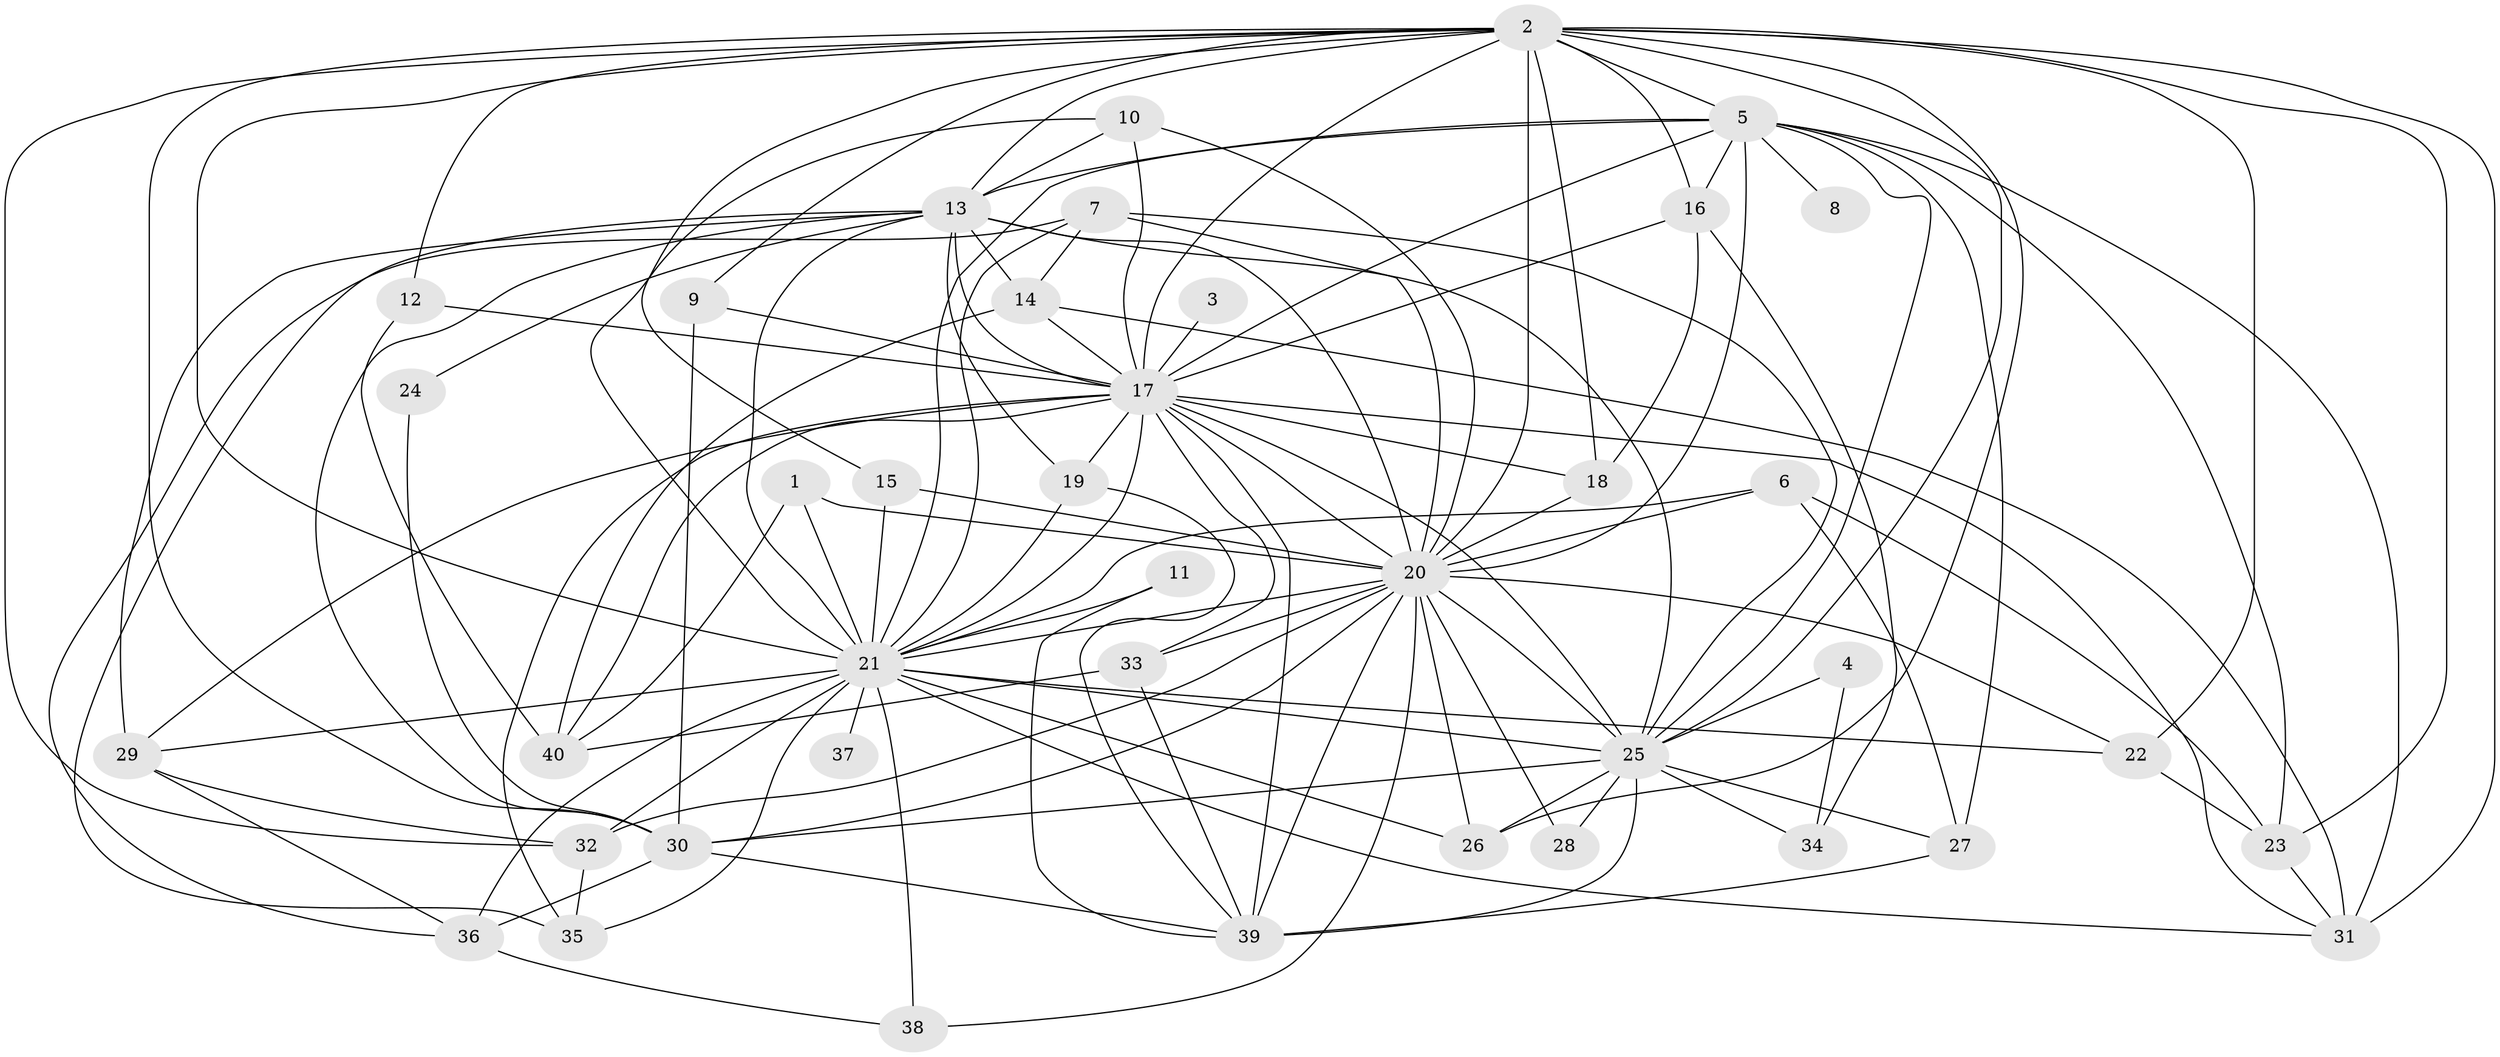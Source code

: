 // original degree distribution, {16: 0.015151515151515152, 24: 0.007575757575757576, 30: 0.015151515151515152, 18: 0.015151515151515152, 20: 0.007575757575757576, 28: 0.007575757575757576, 37: 0.007575757575757576, 4: 0.12121212121212122, 3: 0.19696969696969696, 5: 0.03787878787878788, 2: 0.5303030303030303, 7: 0.015151515151515152, 8: 0.007575757575757576, 6: 0.015151515151515152}
// Generated by graph-tools (version 1.1) at 2025/36/03/04/25 23:36:26]
// undirected, 40 vertices, 122 edges
graph export_dot {
  node [color=gray90,style=filled];
  1;
  2;
  3;
  4;
  5;
  6;
  7;
  8;
  9;
  10;
  11;
  12;
  13;
  14;
  15;
  16;
  17;
  18;
  19;
  20;
  21;
  22;
  23;
  24;
  25;
  26;
  27;
  28;
  29;
  30;
  31;
  32;
  33;
  34;
  35;
  36;
  37;
  38;
  39;
  40;
  1 -- 20 [weight=2.0];
  1 -- 21 [weight=1.0];
  1 -- 40 [weight=1.0];
  2 -- 5 [weight=3.0];
  2 -- 9 [weight=1.0];
  2 -- 12 [weight=1.0];
  2 -- 13 [weight=6.0];
  2 -- 15 [weight=2.0];
  2 -- 16 [weight=3.0];
  2 -- 17 [weight=2.0];
  2 -- 18 [weight=1.0];
  2 -- 20 [weight=6.0];
  2 -- 21 [weight=4.0];
  2 -- 22 [weight=2.0];
  2 -- 23 [weight=1.0];
  2 -- 25 [weight=2.0];
  2 -- 26 [weight=2.0];
  2 -- 30 [weight=2.0];
  2 -- 31 [weight=2.0];
  2 -- 32 [weight=1.0];
  3 -- 17 [weight=1.0];
  4 -- 25 [weight=1.0];
  4 -- 34 [weight=1.0];
  5 -- 8 [weight=1.0];
  5 -- 13 [weight=3.0];
  5 -- 16 [weight=1.0];
  5 -- 17 [weight=1.0];
  5 -- 20 [weight=2.0];
  5 -- 21 [weight=1.0];
  5 -- 23 [weight=1.0];
  5 -- 25 [weight=2.0];
  5 -- 27 [weight=1.0];
  5 -- 31 [weight=1.0];
  6 -- 20 [weight=2.0];
  6 -- 21 [weight=1.0];
  6 -- 23 [weight=1.0];
  6 -- 27 [weight=1.0];
  7 -- 14 [weight=1.0];
  7 -- 20 [weight=1.0];
  7 -- 21 [weight=1.0];
  7 -- 25 [weight=2.0];
  7 -- 36 [weight=1.0];
  9 -- 17 [weight=1.0];
  9 -- 30 [weight=1.0];
  10 -- 13 [weight=1.0];
  10 -- 17 [weight=1.0];
  10 -- 20 [weight=1.0];
  10 -- 21 [weight=1.0];
  11 -- 21 [weight=2.0];
  11 -- 39 [weight=1.0];
  12 -- 17 [weight=1.0];
  12 -- 40 [weight=1.0];
  13 -- 14 [weight=2.0];
  13 -- 17 [weight=3.0];
  13 -- 19 [weight=1.0];
  13 -- 20 [weight=7.0];
  13 -- 21 [weight=5.0];
  13 -- 24 [weight=1.0];
  13 -- 25 [weight=2.0];
  13 -- 29 [weight=1.0];
  13 -- 30 [weight=1.0];
  13 -- 35 [weight=1.0];
  14 -- 17 [weight=2.0];
  14 -- 31 [weight=1.0];
  14 -- 40 [weight=1.0];
  15 -- 20 [weight=2.0];
  15 -- 21 [weight=2.0];
  16 -- 17 [weight=2.0];
  16 -- 18 [weight=1.0];
  16 -- 34 [weight=1.0];
  17 -- 18 [weight=2.0];
  17 -- 19 [weight=2.0];
  17 -- 20 [weight=3.0];
  17 -- 21 [weight=1.0];
  17 -- 25 [weight=2.0];
  17 -- 29 [weight=1.0];
  17 -- 31 [weight=1.0];
  17 -- 33 [weight=1.0];
  17 -- 35 [weight=1.0];
  17 -- 39 [weight=1.0];
  17 -- 40 [weight=1.0];
  18 -- 20 [weight=1.0];
  19 -- 21 [weight=1.0];
  19 -- 39 [weight=1.0];
  20 -- 21 [weight=2.0];
  20 -- 22 [weight=1.0];
  20 -- 25 [weight=4.0];
  20 -- 26 [weight=1.0];
  20 -- 28 [weight=2.0];
  20 -- 30 [weight=1.0];
  20 -- 32 [weight=3.0];
  20 -- 33 [weight=1.0];
  20 -- 38 [weight=1.0];
  20 -- 39 [weight=1.0];
  21 -- 22 [weight=2.0];
  21 -- 25 [weight=2.0];
  21 -- 26 [weight=1.0];
  21 -- 29 [weight=1.0];
  21 -- 31 [weight=1.0];
  21 -- 32 [weight=1.0];
  21 -- 35 [weight=1.0];
  21 -- 36 [weight=1.0];
  21 -- 37 [weight=1.0];
  21 -- 38 [weight=1.0];
  22 -- 23 [weight=1.0];
  23 -- 31 [weight=1.0];
  24 -- 30 [weight=1.0];
  25 -- 26 [weight=1.0];
  25 -- 27 [weight=1.0];
  25 -- 28 [weight=1.0];
  25 -- 30 [weight=1.0];
  25 -- 34 [weight=2.0];
  25 -- 39 [weight=2.0];
  27 -- 39 [weight=1.0];
  29 -- 32 [weight=1.0];
  29 -- 36 [weight=1.0];
  30 -- 36 [weight=1.0];
  30 -- 39 [weight=1.0];
  32 -- 35 [weight=1.0];
  33 -- 39 [weight=1.0];
  33 -- 40 [weight=1.0];
  36 -- 38 [weight=1.0];
}
